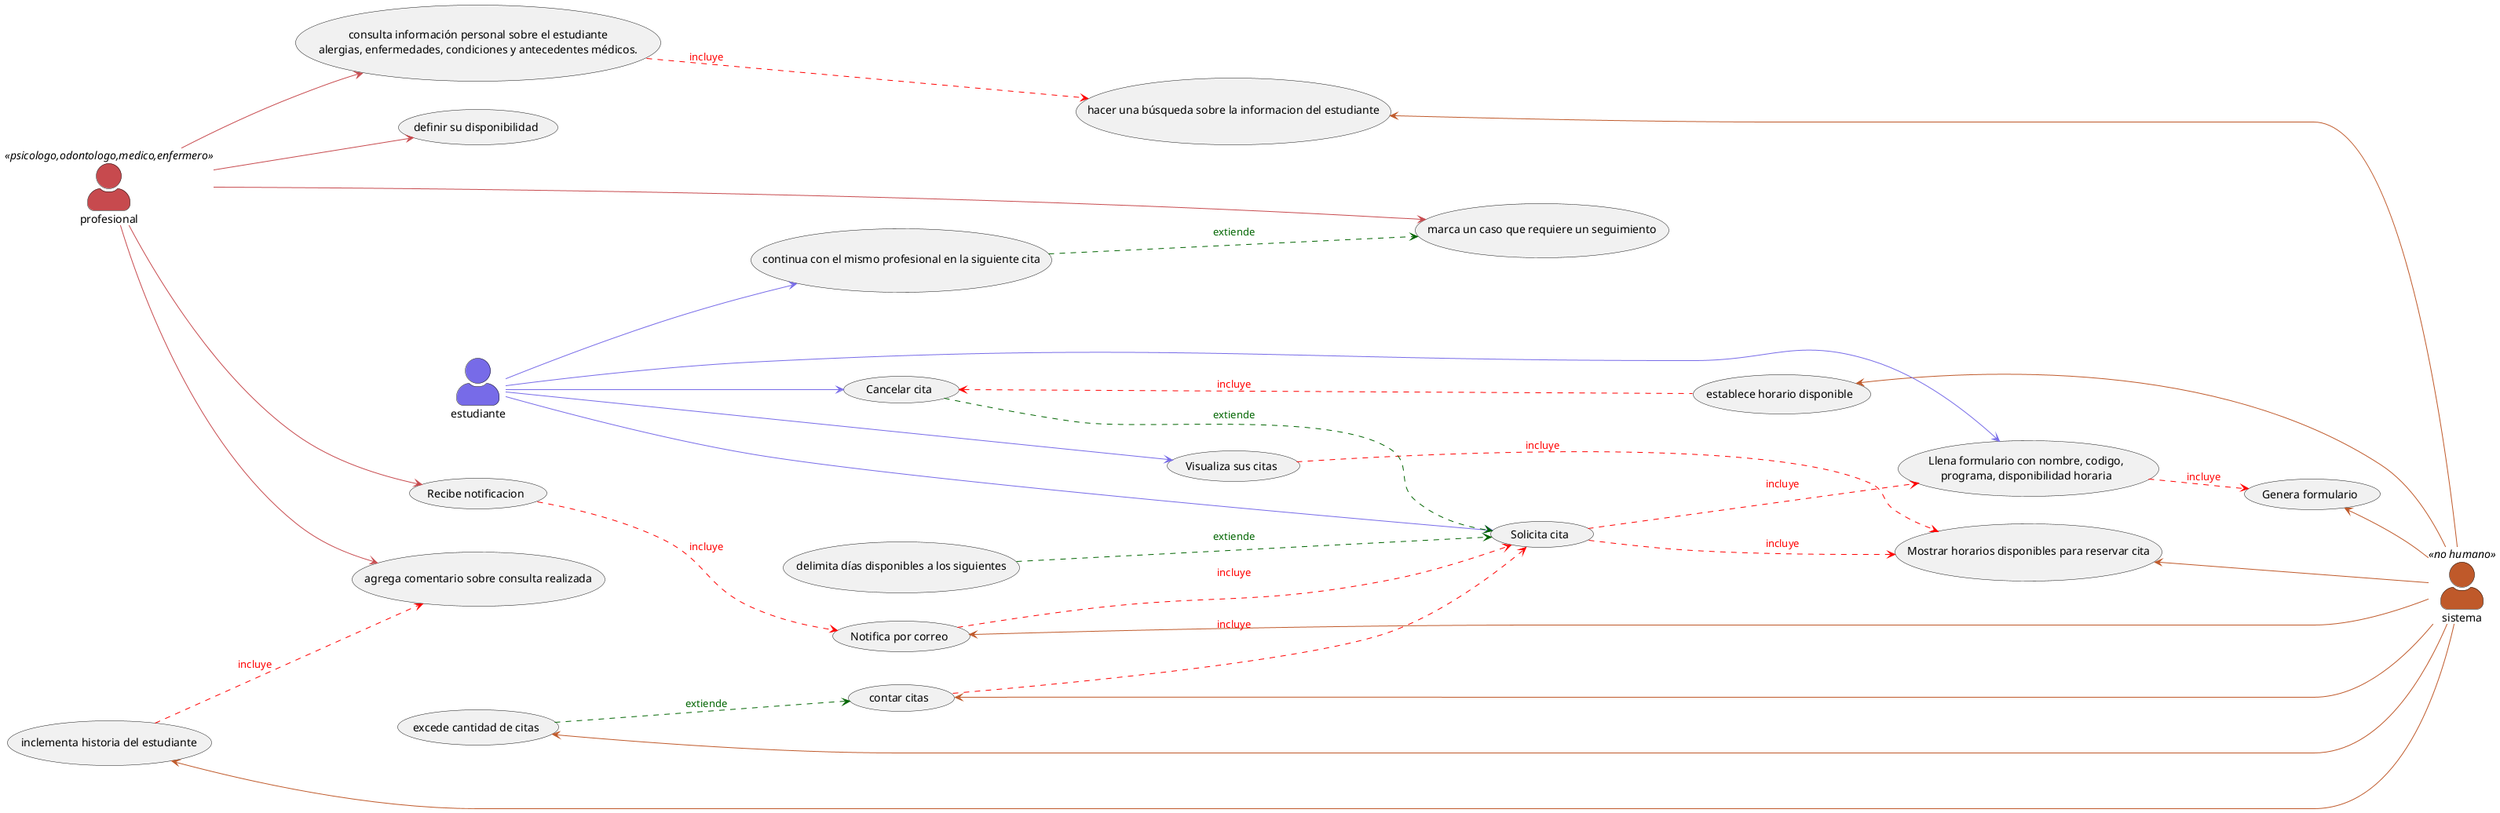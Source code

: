 @startuml citas

left to right direction
skinparam actorStyle awesome

actor profesional <<psicologo,odontologo,medico,enfermero>> #c74a4e
actor sistema <<no humano>> #bf592a
actor estudiante #776be8

(hacer una búsqueda sobre la informacion del estudiante) as busqueda

(Solicita cita) as solicita

(Cancelar cita) as cancelar

(Genera formulario) as generaForm

(Notifica por correo) as notificaCorreo

(Recibe notificacion) as recibeNotificacion

(definir su disponibilidad) as definirDispo

(Mostrar horarios disponibles para reservar cita) as mostrarHorarios

(Visualiza sus citas) as visualizaCita

(excede cantidad de citas) as alertaExcedeCita

(establece horario disponible) as estableceHorario

(contar citas) as contarCitas

(delimita días disponibles a los siguientes) as delimitaDiasDisponibles

(marca un caso que requiere un seguimiento) as marcaCasoSeguimiento

(continua con el mismo profesional en la siguiente cita) as continuaProfesionalCita

(agrega comentario sobre consulta realizada) as agregaComentario

(inclementa historia del estudiante) as inclementaHistoria

usecase consultar as "consulta información personal sobre el estudiante
alergias, enfermedades, condiciones y antecedentes médicos."

usecase llenarForm as "Llena formulario con nombre, codigo, 
programa, disponibilidad horaria"

profesional --> consultar #c74a4e
profesional --> recibeNotificacion #c74a4e
profesional --> definirDispo #c74a4e
profesional --> marcaCasoSeguimiento #c74a4e
profesional --> agregaComentario #c74a4e

busqueda <- sistema #bf592a
generaForm <-- sistema #bf592a
notificaCorreo <-- sistema #bf592a
mostrarHorarios <-- sistema #bf592a
contarCitas <-- sistema #bf592a
estableceHorario <-- sistema #bf592a
alertaExcedeCita <-- sistema #bf592a
inclementaHistoria <-- sistema #bf592a

estudiante --> solicita #776be8
estudiante --> llenarForm #776be8
estudiante --> cancelar #776be8
estudiante --> visualizaCita #776be8
estudiante --> continuaProfesionalCita #776be8

solicita ..> llenarForm #red;line.dashed;text:red : incluye
solicita ..> mostrarHorarios #red;line.dashed;text:red : incluye
consultar ..> busqueda #red;line.dashed;text:red : incluye
llenarForm ..> generaForm #red;line.dashed;text:red : incluye
notificaCorreo ..> solicita #red;line.dashed;text:red : incluye
recibeNotificacion ..> notificaCorreo #red;line.dashed;text:red : incluye
visualizaCita ..> mostrarHorarios #red;line.dashed;text:red : incluye
cancelar <.. estableceHorario #red;line.dashed;text:red : incluye
contarCitas ..> solicita #red;line.dashed;text:red : incluye
inclementaHistoria ..> agregaComentario #red;line.dashed;text:red : incluye

cancelar ..> solicita #DarkGreen;line.dashed;text:DarkGreen : extiende
alertaExcedeCita ..> contarCitas #DarkGreen;line.dashed;text:DarkGreen : extiende
delimitaDiasDisponibles ..> solicita #DarkGreen;line.dashed;text:DarkGreen : extiende
continuaProfesionalCita ..> marcaCasoSeguimiento #DarkGreen;line.dashed;text:DarkGreen : extiende
@enduml
